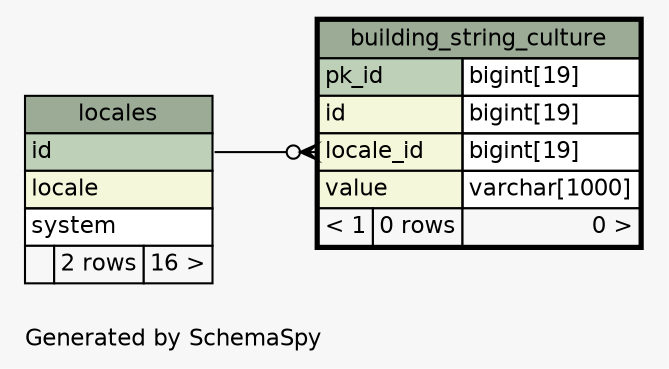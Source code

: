 // dot 2.28.0 on Windows 7 6.1
// SchemaSpy rev 590
digraph "oneDegreeRelationshipsDiagram" {
  graph [
    rankdir="RL"
    bgcolor="#f7f7f7"
    label="\nGenerated by SchemaSpy"
    labeljust="l"
    nodesep="0.18"
    ranksep="0.46"
    fontname="Helvetica"
    fontsize="11"
  ];
  node [
    fontname="Helvetica"
    fontsize="11"
    shape="plaintext"
  ];
  edge [
    arrowsize="0.8"
  ];
  "building_string_culture":"locale_id":w -> "locales":"id":e [arrowhead=none dir=back arrowtail=crowodot];
  "building_string_culture" [
    label=<
    <TABLE BORDER="2" CELLBORDER="1" CELLSPACING="0" BGCOLOR="#ffffff">
      <TR><TD COLSPAN="3" BGCOLOR="#9bab96" ALIGN="CENTER">building_string_culture</TD></TR>
      <TR><TD PORT="pk_id" COLSPAN="2" BGCOLOR="#bed1b8" ALIGN="LEFT">pk_id</TD><TD PORT="pk_id.type" ALIGN="LEFT">bigint[19]</TD></TR>
      <TR><TD PORT="id" COLSPAN="2" BGCOLOR="#f4f7da" ALIGN="LEFT">id</TD><TD PORT="id.type" ALIGN="LEFT">bigint[19]</TD></TR>
      <TR><TD PORT="locale_id" COLSPAN="2" BGCOLOR="#f4f7da" ALIGN="LEFT">locale_id</TD><TD PORT="locale_id.type" ALIGN="LEFT">bigint[19]</TD></TR>
      <TR><TD PORT="value" COLSPAN="2" BGCOLOR="#f4f7da" ALIGN="LEFT">value</TD><TD PORT="value.type" ALIGN="LEFT">varchar[1000]</TD></TR>
      <TR><TD ALIGN="LEFT" BGCOLOR="#f7f7f7">&lt; 1</TD><TD ALIGN="RIGHT" BGCOLOR="#f7f7f7">0 rows</TD><TD ALIGN="RIGHT" BGCOLOR="#f7f7f7">0 &gt;</TD></TR>
    </TABLE>>
    URL="building_string_culture.html"
    tooltip="building_string_culture"
  ];
  "locales" [
    label=<
    <TABLE BORDER="0" CELLBORDER="1" CELLSPACING="0" BGCOLOR="#ffffff">
      <TR><TD COLSPAN="3" BGCOLOR="#9bab96" ALIGN="CENTER">locales</TD></TR>
      <TR><TD PORT="id" COLSPAN="3" BGCOLOR="#bed1b8" ALIGN="LEFT">id</TD></TR>
      <TR><TD PORT="locale" COLSPAN="3" BGCOLOR="#f4f7da" ALIGN="LEFT">locale</TD></TR>
      <TR><TD PORT="system" COLSPAN="3" ALIGN="LEFT">system</TD></TR>
      <TR><TD ALIGN="LEFT" BGCOLOR="#f7f7f7">  </TD><TD ALIGN="RIGHT" BGCOLOR="#f7f7f7">2 rows</TD><TD ALIGN="RIGHT" BGCOLOR="#f7f7f7">16 &gt;</TD></TR>
    </TABLE>>
    URL="locales.html"
    tooltip="locales"
  ];
}

